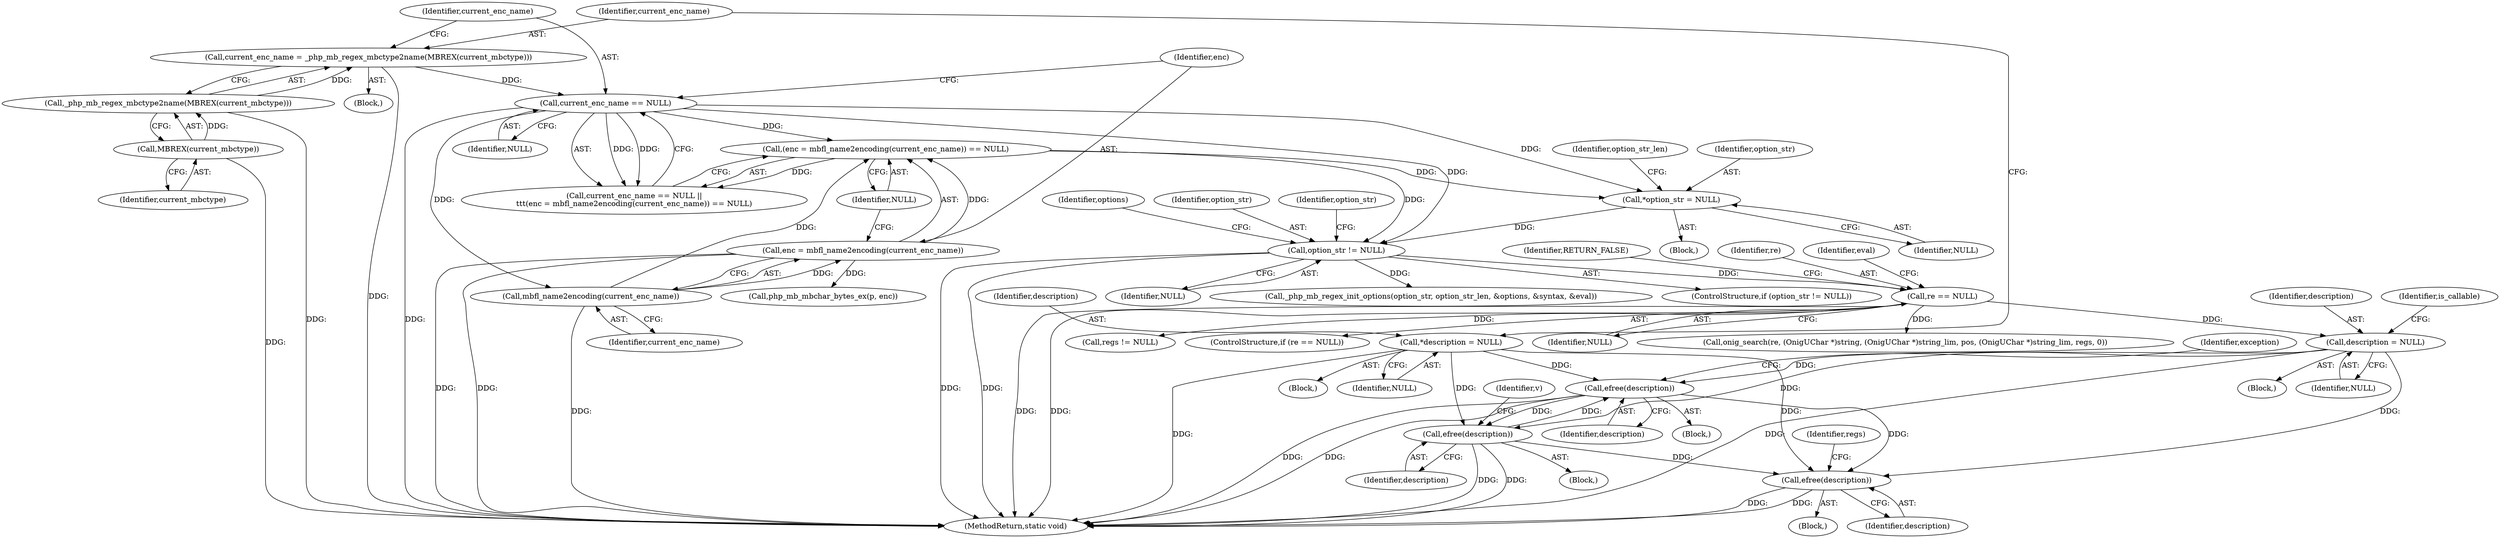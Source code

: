 digraph "1_php-src_5b597a2e5b28e2d5a52fc1be13f425f08f47cb62?w=1_1@API" {
"1000608" [label="(Call,efree(description))"];
"1000623" [label="(Call,efree(description))"];
"1000148" [label="(Call,*description = NULL)"];
"1000277" [label="(Call,description = NULL)"];
"1000257" [label="(Call,re == NULL)"];
"1000196" [label="(Call,option_str != NULL)"];
"1000178" [label="(Call,*option_str = NULL)"];
"1000162" [label="(Call,current_enc_name == NULL)"];
"1000155" [label="(Call,current_enc_name = _php_mb_regex_mbctype2name(MBREX(current_mbctype)))"];
"1000157" [label="(Call,_php_mb_regex_mbctype2name(MBREX(current_mbctype)))"];
"1000158" [label="(Call,MBREX(current_mbctype))"];
"1000165" [label="(Call,(enc = mbfl_name2encoding(current_enc_name)) == NULL)"];
"1000166" [label="(Call,enc = mbfl_name2encoding(current_enc_name))"];
"1000168" [label="(Call,mbfl_name2encoding(current_enc_name))"];
"1000608" [label="(Call,efree(description))"];
"1000702" [label="(Call,efree(description))"];
"1000258" [label="(Identifier,re)"];
"1000161" [label="(Call,current_enc_name == NULL ||\n\t\t\t(enc = mbfl_name2encoding(current_enc_name)) == NULL)"];
"1000613" [label="(Identifier,exception)"];
"1000156" [label="(Identifier,current_enc_name)"];
"1000279" [label="(Identifier,NULL)"];
"1000703" [label="(Identifier,description)"];
"1000168" [label="(Call,mbfl_name2encoding(current_enc_name))"];
"1000150" [label="(Identifier,NULL)"];
"1000277" [label="(Call,description = NULL)"];
"1000200" [label="(Call,_php_mb_regex_init_options(option_str, option_str_len, &options, &syntax, &eval))"];
"1000627" [label="(Identifier,v)"];
"1000608" [label="(Call,efree(description))"];
"1000706" [label="(Identifier,regs)"];
"1000623" [label="(Call,efree(description))"];
"1000195" [label="(ControlStructure,if (option_str != NULL))"];
"1000264" [label="(Identifier,eval)"];
"1000155" [label="(Call,current_enc_name = _php_mb_regex_mbctype2name(MBREX(current_mbctype)))"];
"1000166" [label="(Call,enc = mbfl_name2encoding(current_enc_name))"];
"1000212" [label="(Identifier,options)"];
"1000164" [label="(Identifier,NULL)"];
"1000257" [label="(Call,re == NULL)"];
"1000159" [label="(Identifier,current_mbctype)"];
"1000622" [label="(Block,)"];
"1000261" [label="(Identifier,RETURN_FALSE)"];
"1000198" [label="(Identifier,NULL)"];
"1000256" [label="(ControlStructure,if (re == NULL))"];
"1000162" [label="(Call,current_enc_name == NULL)"];
"1000272" [label="(Block,)"];
"1000157" [label="(Call,_php_mb_regex_mbctype2name(MBREX(current_mbctype)))"];
"1000183" [label="(Identifier,option_str_len)"];
"1000609" [label="(Identifier,description)"];
"1000197" [label="(Identifier,option_str)"];
"1000178" [label="(Call,*option_str = NULL)"];
"1000281" [label="(Identifier,is_callable)"];
"1000259" [label="(Identifier,NULL)"];
"1000201" [label="(Identifier,option_str)"];
"1000117" [label="(Block,)"];
"1000176" [label="(Block,)"];
"1000170" [label="(Identifier,NULL)"];
"1000158" [label="(Call,MBREX(current_mbctype))"];
"1000196" [label="(Call,option_str != NULL)"];
"1000624" [label="(Identifier,description)"];
"1000607" [label="(Block,)"];
"1000148" [label="(Call,*description = NULL)"];
"1000149" [label="(Identifier,description)"];
"1000312" [label="(Call,onig_search(re, (OnigUChar *)string, (OnigUChar *)string_lim, pos, (OnigUChar *)string_lim, regs, 0))"];
"1000180" [label="(Identifier,NULL)"];
"1000163" [label="(Identifier,current_enc_name)"];
"1000153" [label="(Block,)"];
"1000702" [label="(Call,efree(description))"];
"1000701" [label="(Block,)"];
"1000278" [label="(Identifier,description)"];
"1000393" [label="(Call,php_mb_mbchar_bytes_ex(p, enc))"];
"1000179" [label="(Identifier,option_str)"];
"1000743" [label="(MethodReturn,static void)"];
"1000167" [label="(Identifier,enc)"];
"1000705" [label="(Call,regs != NULL)"];
"1000169" [label="(Identifier,current_enc_name)"];
"1000165" [label="(Call,(enc = mbfl_name2encoding(current_enc_name)) == NULL)"];
"1000608" -> "1000607"  [label="AST: "];
"1000608" -> "1000609"  [label="CFG: "];
"1000609" -> "1000608"  [label="AST: "];
"1000613" -> "1000608"  [label="CFG: "];
"1000608" -> "1000743"  [label="DDG: "];
"1000608" -> "1000743"  [label="DDG: "];
"1000623" -> "1000608"  [label="DDG: "];
"1000148" -> "1000608"  [label="DDG: "];
"1000277" -> "1000608"  [label="DDG: "];
"1000608" -> "1000623"  [label="DDG: "];
"1000608" -> "1000702"  [label="DDG: "];
"1000623" -> "1000622"  [label="AST: "];
"1000623" -> "1000624"  [label="CFG: "];
"1000624" -> "1000623"  [label="AST: "];
"1000627" -> "1000623"  [label="CFG: "];
"1000623" -> "1000743"  [label="DDG: "];
"1000623" -> "1000743"  [label="DDG: "];
"1000148" -> "1000623"  [label="DDG: "];
"1000277" -> "1000623"  [label="DDG: "];
"1000623" -> "1000702"  [label="DDG: "];
"1000148" -> "1000117"  [label="AST: "];
"1000148" -> "1000150"  [label="CFG: "];
"1000149" -> "1000148"  [label="AST: "];
"1000150" -> "1000148"  [label="AST: "];
"1000156" -> "1000148"  [label="CFG: "];
"1000148" -> "1000743"  [label="DDG: "];
"1000148" -> "1000702"  [label="DDG: "];
"1000277" -> "1000272"  [label="AST: "];
"1000277" -> "1000279"  [label="CFG: "];
"1000278" -> "1000277"  [label="AST: "];
"1000279" -> "1000277"  [label="AST: "];
"1000281" -> "1000277"  [label="CFG: "];
"1000277" -> "1000743"  [label="DDG: "];
"1000257" -> "1000277"  [label="DDG: "];
"1000277" -> "1000702"  [label="DDG: "];
"1000257" -> "1000256"  [label="AST: "];
"1000257" -> "1000259"  [label="CFG: "];
"1000258" -> "1000257"  [label="AST: "];
"1000259" -> "1000257"  [label="AST: "];
"1000261" -> "1000257"  [label="CFG: "];
"1000264" -> "1000257"  [label="CFG: "];
"1000257" -> "1000743"  [label="DDG: "];
"1000257" -> "1000743"  [label="DDG: "];
"1000196" -> "1000257"  [label="DDG: "];
"1000257" -> "1000312"  [label="DDG: "];
"1000257" -> "1000705"  [label="DDG: "];
"1000196" -> "1000195"  [label="AST: "];
"1000196" -> "1000198"  [label="CFG: "];
"1000197" -> "1000196"  [label="AST: "];
"1000198" -> "1000196"  [label="AST: "];
"1000201" -> "1000196"  [label="CFG: "];
"1000212" -> "1000196"  [label="CFG: "];
"1000196" -> "1000743"  [label="DDG: "];
"1000196" -> "1000743"  [label="DDG: "];
"1000178" -> "1000196"  [label="DDG: "];
"1000162" -> "1000196"  [label="DDG: "];
"1000165" -> "1000196"  [label="DDG: "];
"1000196" -> "1000200"  [label="DDG: "];
"1000178" -> "1000176"  [label="AST: "];
"1000178" -> "1000180"  [label="CFG: "];
"1000179" -> "1000178"  [label="AST: "];
"1000180" -> "1000178"  [label="AST: "];
"1000183" -> "1000178"  [label="CFG: "];
"1000162" -> "1000178"  [label="DDG: "];
"1000165" -> "1000178"  [label="DDG: "];
"1000162" -> "1000161"  [label="AST: "];
"1000162" -> "1000164"  [label="CFG: "];
"1000163" -> "1000162"  [label="AST: "];
"1000164" -> "1000162"  [label="AST: "];
"1000167" -> "1000162"  [label="CFG: "];
"1000161" -> "1000162"  [label="CFG: "];
"1000162" -> "1000743"  [label="DDG: "];
"1000162" -> "1000161"  [label="DDG: "];
"1000162" -> "1000161"  [label="DDG: "];
"1000155" -> "1000162"  [label="DDG: "];
"1000162" -> "1000168"  [label="DDG: "];
"1000162" -> "1000165"  [label="DDG: "];
"1000155" -> "1000153"  [label="AST: "];
"1000155" -> "1000157"  [label="CFG: "];
"1000156" -> "1000155"  [label="AST: "];
"1000157" -> "1000155"  [label="AST: "];
"1000163" -> "1000155"  [label="CFG: "];
"1000155" -> "1000743"  [label="DDG: "];
"1000157" -> "1000155"  [label="DDG: "];
"1000157" -> "1000158"  [label="CFG: "];
"1000158" -> "1000157"  [label="AST: "];
"1000157" -> "1000743"  [label="DDG: "];
"1000158" -> "1000157"  [label="DDG: "];
"1000158" -> "1000159"  [label="CFG: "];
"1000159" -> "1000158"  [label="AST: "];
"1000158" -> "1000743"  [label="DDG: "];
"1000165" -> "1000161"  [label="AST: "];
"1000165" -> "1000170"  [label="CFG: "];
"1000166" -> "1000165"  [label="AST: "];
"1000170" -> "1000165"  [label="AST: "];
"1000161" -> "1000165"  [label="CFG: "];
"1000165" -> "1000161"  [label="DDG: "];
"1000166" -> "1000165"  [label="DDG: "];
"1000168" -> "1000165"  [label="DDG: "];
"1000166" -> "1000168"  [label="CFG: "];
"1000167" -> "1000166"  [label="AST: "];
"1000168" -> "1000166"  [label="AST: "];
"1000170" -> "1000166"  [label="CFG: "];
"1000166" -> "1000743"  [label="DDG: "];
"1000166" -> "1000743"  [label="DDG: "];
"1000168" -> "1000166"  [label="DDG: "];
"1000166" -> "1000393"  [label="DDG: "];
"1000168" -> "1000169"  [label="CFG: "];
"1000169" -> "1000168"  [label="AST: "];
"1000168" -> "1000743"  [label="DDG: "];
"1000702" -> "1000701"  [label="AST: "];
"1000702" -> "1000703"  [label="CFG: "];
"1000703" -> "1000702"  [label="AST: "];
"1000706" -> "1000702"  [label="CFG: "];
"1000702" -> "1000743"  [label="DDG: "];
"1000702" -> "1000743"  [label="DDG: "];
}
